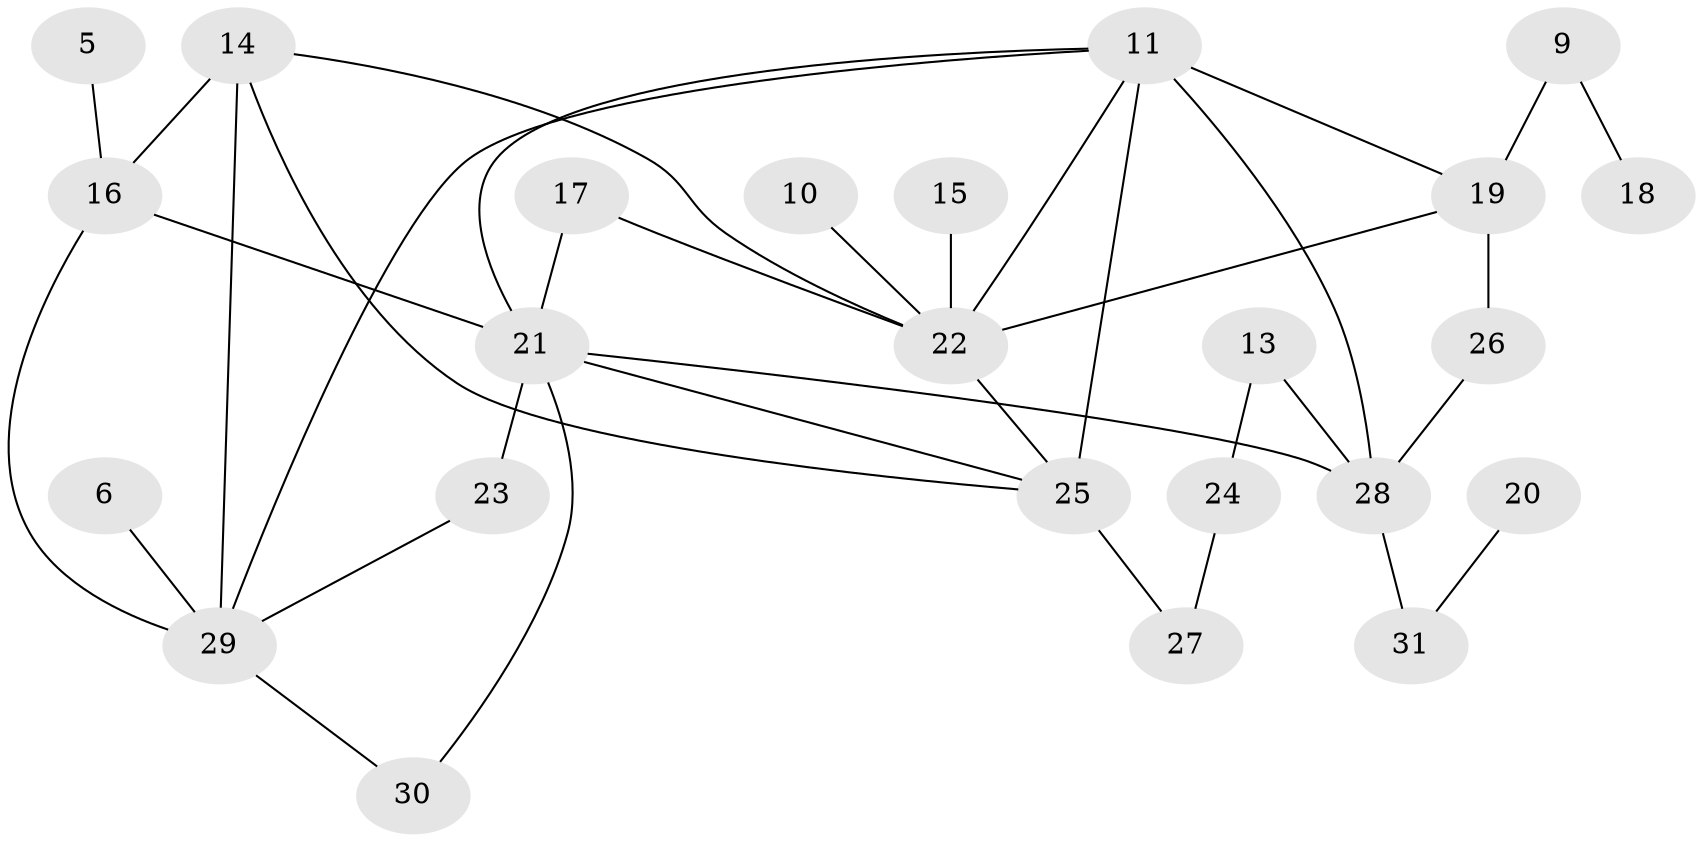 // original degree distribution, {2: 0.2972972972972973, 0: 0.08108108108108109, 3: 0.24324324324324326, 5: 0.04054054054054054, 1: 0.21621621621621623, 4: 0.10810810810810811, 7: 0.013513513513513514}
// Generated by graph-tools (version 1.1) at 2025/35/03/04/25 23:35:51]
// undirected, 24 vertices, 36 edges
graph export_dot {
  node [color=gray90,style=filled];
  5;
  6;
  9;
  10;
  11;
  13;
  14;
  15;
  16;
  17;
  18;
  19;
  20;
  21;
  22;
  23;
  24;
  25;
  26;
  27;
  28;
  29;
  30;
  31;
  5 -- 16 [weight=1.0];
  6 -- 29 [weight=1.0];
  9 -- 18 [weight=1.0];
  9 -- 19 [weight=1.0];
  10 -- 22 [weight=1.0];
  11 -- 19 [weight=2.0];
  11 -- 21 [weight=1.0];
  11 -- 22 [weight=1.0];
  11 -- 25 [weight=3.0];
  11 -- 28 [weight=1.0];
  11 -- 29 [weight=1.0];
  13 -- 24 [weight=1.0];
  13 -- 28 [weight=1.0];
  14 -- 16 [weight=1.0];
  14 -- 22 [weight=1.0];
  14 -- 25 [weight=1.0];
  14 -- 29 [weight=2.0];
  15 -- 22 [weight=1.0];
  16 -- 21 [weight=2.0];
  16 -- 29 [weight=1.0];
  17 -- 21 [weight=1.0];
  17 -- 22 [weight=1.0];
  19 -- 22 [weight=1.0];
  19 -- 26 [weight=1.0];
  20 -- 31 [weight=1.0];
  21 -- 23 [weight=1.0];
  21 -- 25 [weight=1.0];
  21 -- 28 [weight=1.0];
  21 -- 30 [weight=1.0];
  22 -- 25 [weight=1.0];
  23 -- 29 [weight=1.0];
  24 -- 27 [weight=1.0];
  25 -- 27 [weight=1.0];
  26 -- 28 [weight=1.0];
  28 -- 31 [weight=1.0];
  29 -- 30 [weight=1.0];
}
